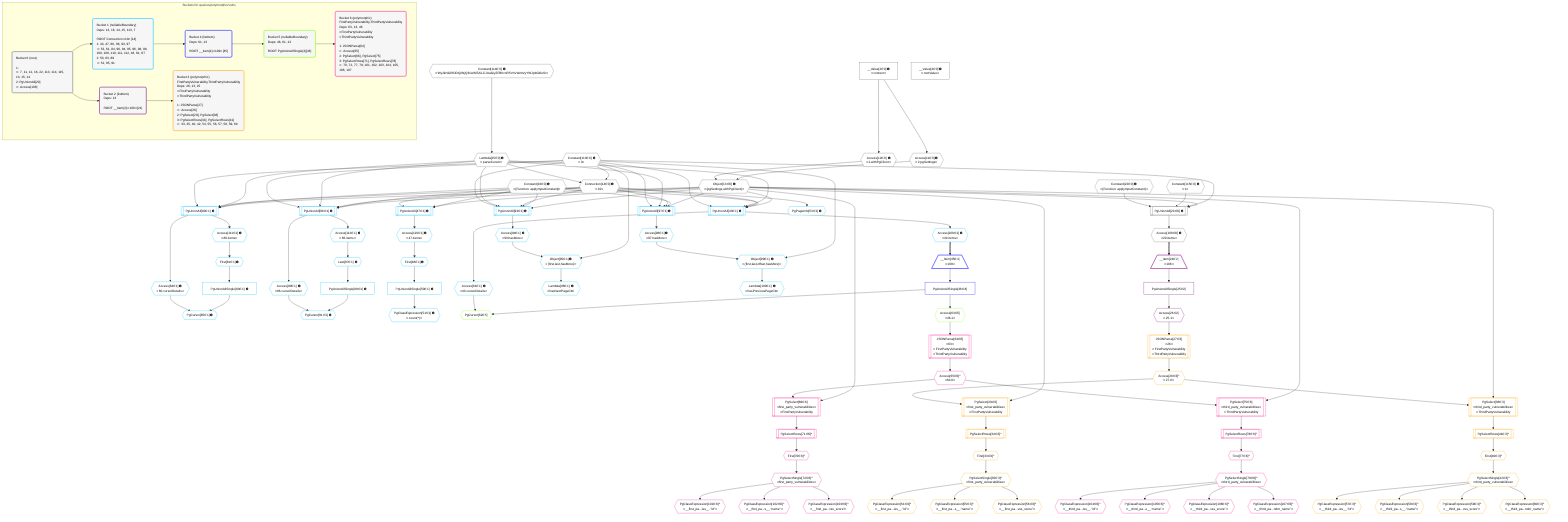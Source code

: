 %%{init: {'themeVariables': { 'fontSize': '12px'}}}%%
graph TD
    classDef path fill:#eee,stroke:#000,color:#000
    classDef plan fill:#fff,stroke-width:1px,color:#000
    classDef itemplan fill:#fff,stroke-width:2px,color:#000
    classDef unbatchedplan fill:#dff,stroke-width:1px,color:#000
    classDef sideeffectplan fill:#fcc,stroke-width:2px,color:#000
    classDef bucket fill:#f6f6f6,color:#000,stroke-width:2px,text-align:left


    %% plan dependencies
    PgUnionAll20[["PgUnionAll[20∈0] ➊"]]:::plan
    Object13{{"Object[13∈0] ➊<br />ᐸ{pgSettings,withPgClient}ᐳ"}}:::plan
    Constant113{{"Constant[113∈0] ➊<br />ᐸ3ᐳ"}}:::plan
    Constant115{{"Constant[115∈0] ➊<br />ᐸ1ᐳ"}}:::plan
    Constant22{{"Constant[22∈0] ➊<br />ᐸ[Function: applyInputConstant]ᐳ"}}:::plan
    Object13 & Constant113 & Constant115 & Constant22 --> PgUnionAll20
    Access11{{"Access[11∈0] ➊<br />ᐸ2.pgSettingsᐳ"}}:::plan
    Access12{{"Access[12∈0] ➊<br />ᐸ2.withPgClientᐳ"}}:::plan
    Access11 & Access12 --> Object13
    Connection14{{"Connection[14∈0] ➊<br />ᐸ10ᐳ"}}:::plan
    Lambda15{{"Lambda[15∈0] ➊<br />ᐸparseCursorᐳ"}}:::plan
    Constant113 & Lambda15 --> Connection14
    __Value2["__Value[2∈0] ➊<br />ᐸcontextᐳ"]:::plan
    __Value2 --> Access11
    __Value2 --> Access12
    Constant114{{"Constant[114∈0] ➊<br />ᐸ'WyJkNGRlODQ2NjQ3IiwiMTAiLCJUaGlyZFBhcnR5VnVsbmVyYWJpbGl0eSIᐳ"}}:::plan
    Constant114 --> Lambda15
    Access108{{"Access[108∈0] ➊<br />ᐸ20.itemsᐳ"}}:::plan
    PgUnionAll20 --> Access108
    __Value4["__Value[4∈0] ➊<br />ᐸrootValueᐳ"]:::plan
    Constant16{{"Constant[16∈0] ➊<br />ᐸ[Function: applyInputConstant]ᐳ"}}:::plan
    PgUnionAll43[["PgUnionAll[43∈1] ➊"]]:::plan
    Object13 & Constant16 & Connection14 & Lambda15 & Constant113 --> PgUnionAll43
    PgUnionAll80[["PgUnionAll[80∈1] ➊"]]:::plan
    Object13 & Constant16 & Connection14 & Lambda15 & Constant113 --> PgUnionAll80
    PgUnionAll86[["PgUnionAll[86∈1] ➊"]]:::plan
    Object13 & Constant16 & Connection14 & Lambda15 & Constant113 --> PgUnionAll86
    PgUnionAll93[["PgUnionAll[93∈1] ➊"]]:::plan
    Object13 & Constant16 & Connection14 & Lambda15 & Constant113 --> PgUnionAll93
    PgUnionAll97[["PgUnionAll[97∈1] ➊"]]:::plan
    Object13 & Constant16 & Connection14 & Lambda15 & Constant113 --> PgUnionAll97
    Object99{{"Object[99∈1] ➊<br />ᐸ{first,last,offset,hasMore}ᐳ"}}:::plan
    Access98{{"Access[98∈1] ➊<br />ᐸ97.hasMoreᐳ"}}:::plan
    Constant113 & Access98 --> Object99
    PgUnionAll47[["PgUnionAll[47∈1] ➊"]]:::plan
    Object13 & Constant16 & Connection14 --> PgUnionAll47
    Object95{{"Object[95∈1] ➊<br />ᐸ{first,last,hasMore}ᐳ"}}:::plan
    Access94{{"Access[94∈1] ➊<br />ᐸ93.hasMoreᐳ"}}:::plan
    Constant113 & Access94 --> Object95
    PgCursor85{{"PgCursor[85∈1] ➊"}}:::plan
    PgUnionAllSingle83["PgUnionAllSingle[83∈1] ➊"]:::plan
    Access84{{"Access[84∈1] ➊<br />ᐸ80.cursorDetailsᐳ"}}:::plan
    PgUnionAllSingle83 & Access84 --> PgCursor85
    PgCursor91{{"PgCursor[91∈1] ➊"}}:::plan
    PgUnionAllSingle89["PgUnionAllSingle[89∈1] ➊"]:::plan
    Access90{{"Access[90∈1] ➊<br />ᐸ86.cursorDetailsᐳ"}}:::plan
    PgUnionAllSingle89 & Access90 --> PgCursor91
    First48{{"First[48∈1] ➊"}}:::plan
    Access110{{"Access[110∈1] ➊<br />ᐸ47.itemsᐳ"}}:::plan
    Access110 --> First48
    PgUnionAllSingle50["PgUnionAllSingle[50∈1] ➊"]:::plan
    First48 --> PgUnionAllSingle50
    PgClassExpression51{{"PgClassExpression[51∈1] ➊<br />ᐸcount(*)ᐳ"}}:::plan
    PgUnionAllSingle50 --> PgClassExpression51
    PgPageInfo53{{"PgPageInfo[53∈1] ➊"}}:::plan
    Connection14 --> PgPageInfo53
    Access61{{"Access[61∈1] ➊<br />ᐸ43.cursorDetailsᐳ"}}:::plan
    PgUnionAll43 --> Access61
    First81{{"First[81∈1] ➊"}}:::plan
    Access111{{"Access[111∈1] ➊<br />ᐸ80.itemsᐳ"}}:::plan
    Access111 --> First81
    First81 --> PgUnionAllSingle83
    PgUnionAll80 --> Access84
    Last87{{"Last[87∈1] ➊"}}:::plan
    Access112{{"Access[112∈1] ➊<br />ᐸ86.itemsᐳ"}}:::plan
    Access112 --> Last87
    Last87 --> PgUnionAllSingle89
    PgUnionAll86 --> Access90
    PgUnionAll93 --> Access94
    Lambda96{{"Lambda[96∈1] ➊<br />ᐸhasNextPageCbᐳ"}}:::plan
    Object95 --> Lambda96
    PgUnionAll97 --> Access98
    Lambda100{{"Lambda[100∈1] ➊<br />ᐸhasPreviousPageCbᐳ"}}:::plan
    Object99 --> Lambda100
    Access109{{"Access[109∈1] ➊<br />ᐸ43.itemsᐳ"}}:::plan
    PgUnionAll43 --> Access109
    PgUnionAll47 --> Access110
    PgUnionAll80 --> Access111
    PgUnionAll86 --> Access112
    __Item45[/"__Item[45∈4]<br />ᐸ109ᐳ"\]:::itemplan
    Access109 ==> __Item45
    PgUnionAllSingle46["PgUnionAllSingle[46∈4]"]:::plan
    __Item45 --> PgUnionAllSingle46
    PgCursor62{{"PgCursor[62∈5]"}}:::plan
    PgUnionAllSingle46 & Access61 --> PgCursor62
    Access63{{"Access[63∈5]<br />ᐸ46.1ᐳ"}}:::plan
    PgUnionAllSingle46 --> Access63
    PgSelect66[["PgSelect[66∈6]<br />ᐸfirst_party_vulnerabilitiesᐳ<br />ᐳFirstPartyVulnerability"]]:::plan
    Access65{{"Access[65∈6]^<br />ᐸ64.0ᐳ"}}:::plan
    Object13 & Access65 --> PgSelect66
    PgSelect75[["PgSelect[75∈6]<br />ᐸthird_party_vulnerabilitiesᐳ<br />ᐳThirdPartyVulnerability"]]:::plan
    Object13 & Access65 --> PgSelect75
    JSONParse64[["JSONParse[64∈6]<br />ᐸ63ᐳ<br />ᐳFirstPartyVulnerability<br />ᐳThirdPartyVulnerability"]]:::plan
    Access63 --> JSONParse64
    JSONParse64 --> Access65
    First70{{"First[70∈6]^"}}:::plan
    PgSelectRows71[["PgSelectRows[71∈6]^"]]:::plan
    PgSelectRows71 --> First70
    PgSelect66 --> PgSelectRows71
    PgSelectSingle72{{"PgSelectSingle[72∈6]^<br />ᐸfirst_party_vulnerabilitiesᐳ"}}:::plan
    First70 --> PgSelectSingle72
    First77{{"First[77∈6]^"}}:::plan
    PgSelectRows78[["PgSelectRows[78∈6]^"]]:::plan
    PgSelectRows78 --> First77
    PgSelect75 --> PgSelectRows78
    PgSelectSingle79{{"PgSelectSingle[79∈6]^<br />ᐸthird_party_vulnerabilitiesᐳ"}}:::plan
    First77 --> PgSelectSingle79
    PgClassExpression101{{"PgClassExpression[101∈6]^<br />ᐸ__first_pa...ies__.”id”ᐳ"}}:::plan
    PgSelectSingle72 --> PgClassExpression101
    PgClassExpression102{{"PgClassExpression[102∈6]^<br />ᐸ__first_pa...s__.”name”ᐳ"}}:::plan
    PgSelectSingle72 --> PgClassExpression102
    PgClassExpression103{{"PgClassExpression[103∈6]^<br />ᐸ__first_pa...vss_score”ᐳ"}}:::plan
    PgSelectSingle72 --> PgClassExpression103
    PgClassExpression104{{"PgClassExpression[104∈6]^<br />ᐸ__third_pa...ies__.”id”ᐳ"}}:::plan
    PgSelectSingle79 --> PgClassExpression104
    PgClassExpression105{{"PgClassExpression[105∈6]^<br />ᐸ__third_pa...s__.”name”ᐳ"}}:::plan
    PgSelectSingle79 --> PgClassExpression105
    PgClassExpression106{{"PgClassExpression[106∈6]^<br />ᐸ__third_pa...vss_score”ᐳ"}}:::plan
    PgSelectSingle79 --> PgClassExpression106
    PgClassExpression107{{"PgClassExpression[107∈6]^<br />ᐸ__third_pa...ndor_name”ᐳ"}}:::plan
    PgSelectSingle79 --> PgClassExpression107
    __Item24[/"__Item[24∈2]<br />ᐸ108ᐳ"\]:::itemplan
    Access108 ==> __Item24
    PgUnionAllSingle25["PgUnionAllSingle[25∈2]"]:::plan
    __Item24 --> PgUnionAllSingle25
    Access26{{"Access[26∈2]<br />ᐸ25.1ᐳ"}}:::plan
    PgUnionAllSingle25 --> Access26
    PgSelect29[["PgSelect[29∈3]<br />ᐸfirst_party_vulnerabilitiesᐳ<br />ᐳFirstPartyVulnerability"]]:::plan
    Access28{{"Access[28∈3]^<br />ᐸ27.0ᐳ"}}:::plan
    Object13 & Access28 --> PgSelect29
    PgSelect38[["PgSelect[38∈3]<br />ᐸthird_party_vulnerabilitiesᐳ<br />ᐳThirdPartyVulnerability"]]:::plan
    Object13 & Access28 --> PgSelect38
    JSONParse27[["JSONParse[27∈3]<br />ᐸ26ᐳ<br />ᐳFirstPartyVulnerability<br />ᐳThirdPartyVulnerability"]]:::plan
    Access26 --> JSONParse27
    JSONParse27 --> Access28
    First33{{"First[33∈3]^"}}:::plan
    PgSelectRows34[["PgSelectRows[34∈3]^"]]:::plan
    PgSelectRows34 --> First33
    PgSelect29 --> PgSelectRows34
    PgSelectSingle35{{"PgSelectSingle[35∈3]^<br />ᐸfirst_party_vulnerabilitiesᐳ"}}:::plan
    First33 --> PgSelectSingle35
    First40{{"First[40∈3]^"}}:::plan
    PgSelectRows41[["PgSelectRows[41∈3]^"]]:::plan
    PgSelectRows41 --> First40
    PgSelect38 --> PgSelectRows41
    PgSelectSingle42{{"PgSelectSingle[42∈3]^<br />ᐸthird_party_vulnerabilitiesᐳ"}}:::plan
    First40 --> PgSelectSingle42
    PgClassExpression54{{"PgClassExpression[54∈3]^<br />ᐸ__first_pa...ies__.”id”ᐳ"}}:::plan
    PgSelectSingle35 --> PgClassExpression54
    PgClassExpression55{{"PgClassExpression[55∈3]^<br />ᐸ__first_pa...s__.”name”ᐳ"}}:::plan
    PgSelectSingle35 --> PgClassExpression55
    PgClassExpression56{{"PgClassExpression[56∈3]^<br />ᐸ__first_pa...vss_score”ᐳ"}}:::plan
    PgSelectSingle35 --> PgClassExpression56
    PgClassExpression57{{"PgClassExpression[57∈3]^<br />ᐸ__third_pa...ies__.”id”ᐳ"}}:::plan
    PgSelectSingle42 --> PgClassExpression57
    PgClassExpression58{{"PgClassExpression[58∈3]^<br />ᐸ__third_pa...s__.”name”ᐳ"}}:::plan
    PgSelectSingle42 --> PgClassExpression58
    PgClassExpression59{{"PgClassExpression[59∈3]^<br />ᐸ__third_pa...vss_score”ᐳ"}}:::plan
    PgSelectSingle42 --> PgClassExpression59
    PgClassExpression60{{"PgClassExpression[60∈3]^<br />ᐸ__third_pa...ndor_name”ᐳ"}}:::plan
    PgSelectSingle42 --> PgClassExpression60

    %% define steps

    subgraph "Buckets for queries/polymorphic/vulns"
    Bucket0("Bucket 0 (root)<br /><br />1: <br />ᐳ: 7, 11, 12, 16, 22, 113, 114, 115, 13, 15, 14<br />2: PgUnionAll[20]<br />ᐳ: Access[108]"):::bucket
    classDef bucket0 stroke:#696969
    class Bucket0,__Value2,__Value4,Access11,Access12,Object13,Connection14,Lambda15,Constant16,PgUnionAll20,Constant22,Access108,Constant113,Constant114,Constant115 bucket0
    Bucket1("Bucket 1 (nullableBoundary)<br />Deps: 13, 16, 14, 15, 113, 7<br /><br />ROOT Connectionᐸ10ᐳ[14]<br />1: 43, 47, 80, 86, 93, 97<br />ᐳ: 53, 61, 84, 90, 94, 95, 96, 98, 99, 100, 109, 110, 111, 112, 48, 81, 87<br />2: 50, 83, 89<br />ᐳ: 51, 85, 91"):::bucket
    classDef bucket1 stroke:#00bfff
    class Bucket1,PgUnionAll43,PgUnionAll47,First48,PgUnionAllSingle50,PgClassExpression51,PgPageInfo53,Access61,PgUnionAll80,First81,PgUnionAllSingle83,Access84,PgCursor85,PgUnionAll86,Last87,PgUnionAllSingle89,Access90,PgCursor91,PgUnionAll93,Access94,Object95,Lambda96,PgUnionAll97,Access98,Object99,Lambda100,Access109,Access110,Access111,Access112 bucket1
    Bucket2("Bucket 2 (listItem)<br />Deps: 13<br /><br />ROOT __Item{2}ᐸ108ᐳ[24]"):::bucket
    classDef bucket2 stroke:#7f007f
    class Bucket2,__Item24,PgUnionAllSingle25,Access26 bucket2
    Bucket3("Bucket 3 (polymorphic)<br />FirstPartyVulnerability,ThirdPartyVulnerability<br />Deps: 26, 13, 25<br />ᐳFirstPartyVulnerability<br />ᐳThirdPartyVulnerability<br /><br />1: JSONParse[27]<br />ᐳ: Access[28]<br />2: PgSelect[29], PgSelect[38]<br />3: PgSelectRows[34], PgSelectRows[41]<br />ᐳ: 33, 35, 40, 42, 54, 55, 56, 57, 58, 59, 60"):::bucket
    classDef bucket3 stroke:#ffa500
    class Bucket3,JSONParse27,Access28,PgSelect29,First33,PgSelectRows34,PgSelectSingle35,PgSelect38,First40,PgSelectRows41,PgSelectSingle42,PgClassExpression54,PgClassExpression55,PgClassExpression56,PgClassExpression57,PgClassExpression58,PgClassExpression59,PgClassExpression60 bucket3
    Bucket4("Bucket 4 (listItem)<br />Deps: 61, 13<br /><br />ROOT __Item{4}ᐸ109ᐳ[45]"):::bucket
    classDef bucket4 stroke:#0000ff
    class Bucket4,__Item45,PgUnionAllSingle46 bucket4
    Bucket5("Bucket 5 (nullableBoundary)<br />Deps: 46, 61, 13<br /><br />ROOT PgUnionAllSingle{4}[46]"):::bucket
    classDef bucket5 stroke:#7fff00
    class Bucket5,PgCursor62,Access63 bucket5
    Bucket6("Bucket 6 (polymorphic)<br />FirstPartyVulnerability,ThirdPartyVulnerability<br />Deps: 63, 13, 46<br />ᐳFirstPartyVulnerability<br />ᐳThirdPartyVulnerability<br /><br />1: JSONParse[64]<br />ᐳ: Access[65]<br />2: PgSelect[66], PgSelect[75]<br />3: PgSelectRows[71], PgSelectRows[78]<br />ᐳ: 70, 72, 77, 79, 101, 102, 103, 104, 105, 106, 107"):::bucket
    classDef bucket6 stroke:#ff1493
    class Bucket6,JSONParse64,Access65,PgSelect66,First70,PgSelectRows71,PgSelectSingle72,PgSelect75,First77,PgSelectRows78,PgSelectSingle79,PgClassExpression101,PgClassExpression102,PgClassExpression103,PgClassExpression104,PgClassExpression105,PgClassExpression106,PgClassExpression107 bucket6
    Bucket0 --> Bucket1 & Bucket2
    Bucket1 --> Bucket4
    Bucket2 --> Bucket3
    Bucket4 --> Bucket5
    Bucket5 --> Bucket6
    end